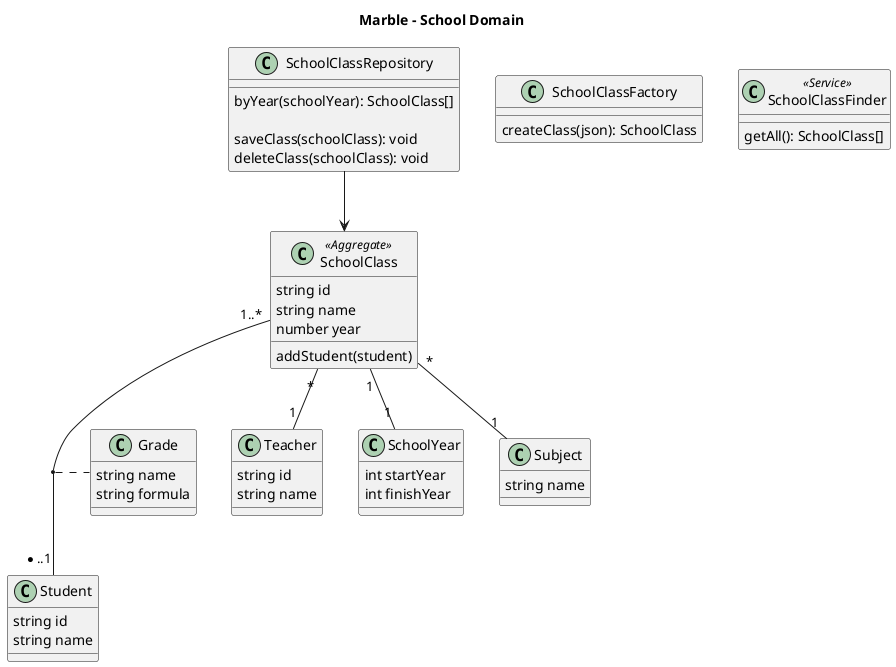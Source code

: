 @startuml

title Marble - School Domain

class Teacher {
  string id
  string name
}

class Student {
  string id
  string name
}

class SchoolYear {
  int startYear
  int finishYear
}

class SchoolClass << Aggregate >>{
  string id
  string name
  number year
  
  addStudent(student)
}

class Subject {
  string name
}

class Grade {
  string name
  string formula
}


class SchoolClassFactory {
  createClass(json): SchoolClass
}

class SchoolClassRepository {
  byYear(schoolYear): SchoolClass[]
  
  saveClass(schoolClass): void
  deleteClass(schoolClass): void
}

class SchoolClassFinder << Service >>{
  getAll(): SchoolClass[]
}

SchoolClassRepository --> SchoolClass

SchoolClass "1" -- "1" SchoolYear
SchoolClass "*" -- "1" Teacher
SchoolClass "*" -- "1" Subject
SchoolClass "1..*" -- "*..1" Student
(SchoolClass, Student) .. Grade

@enduml